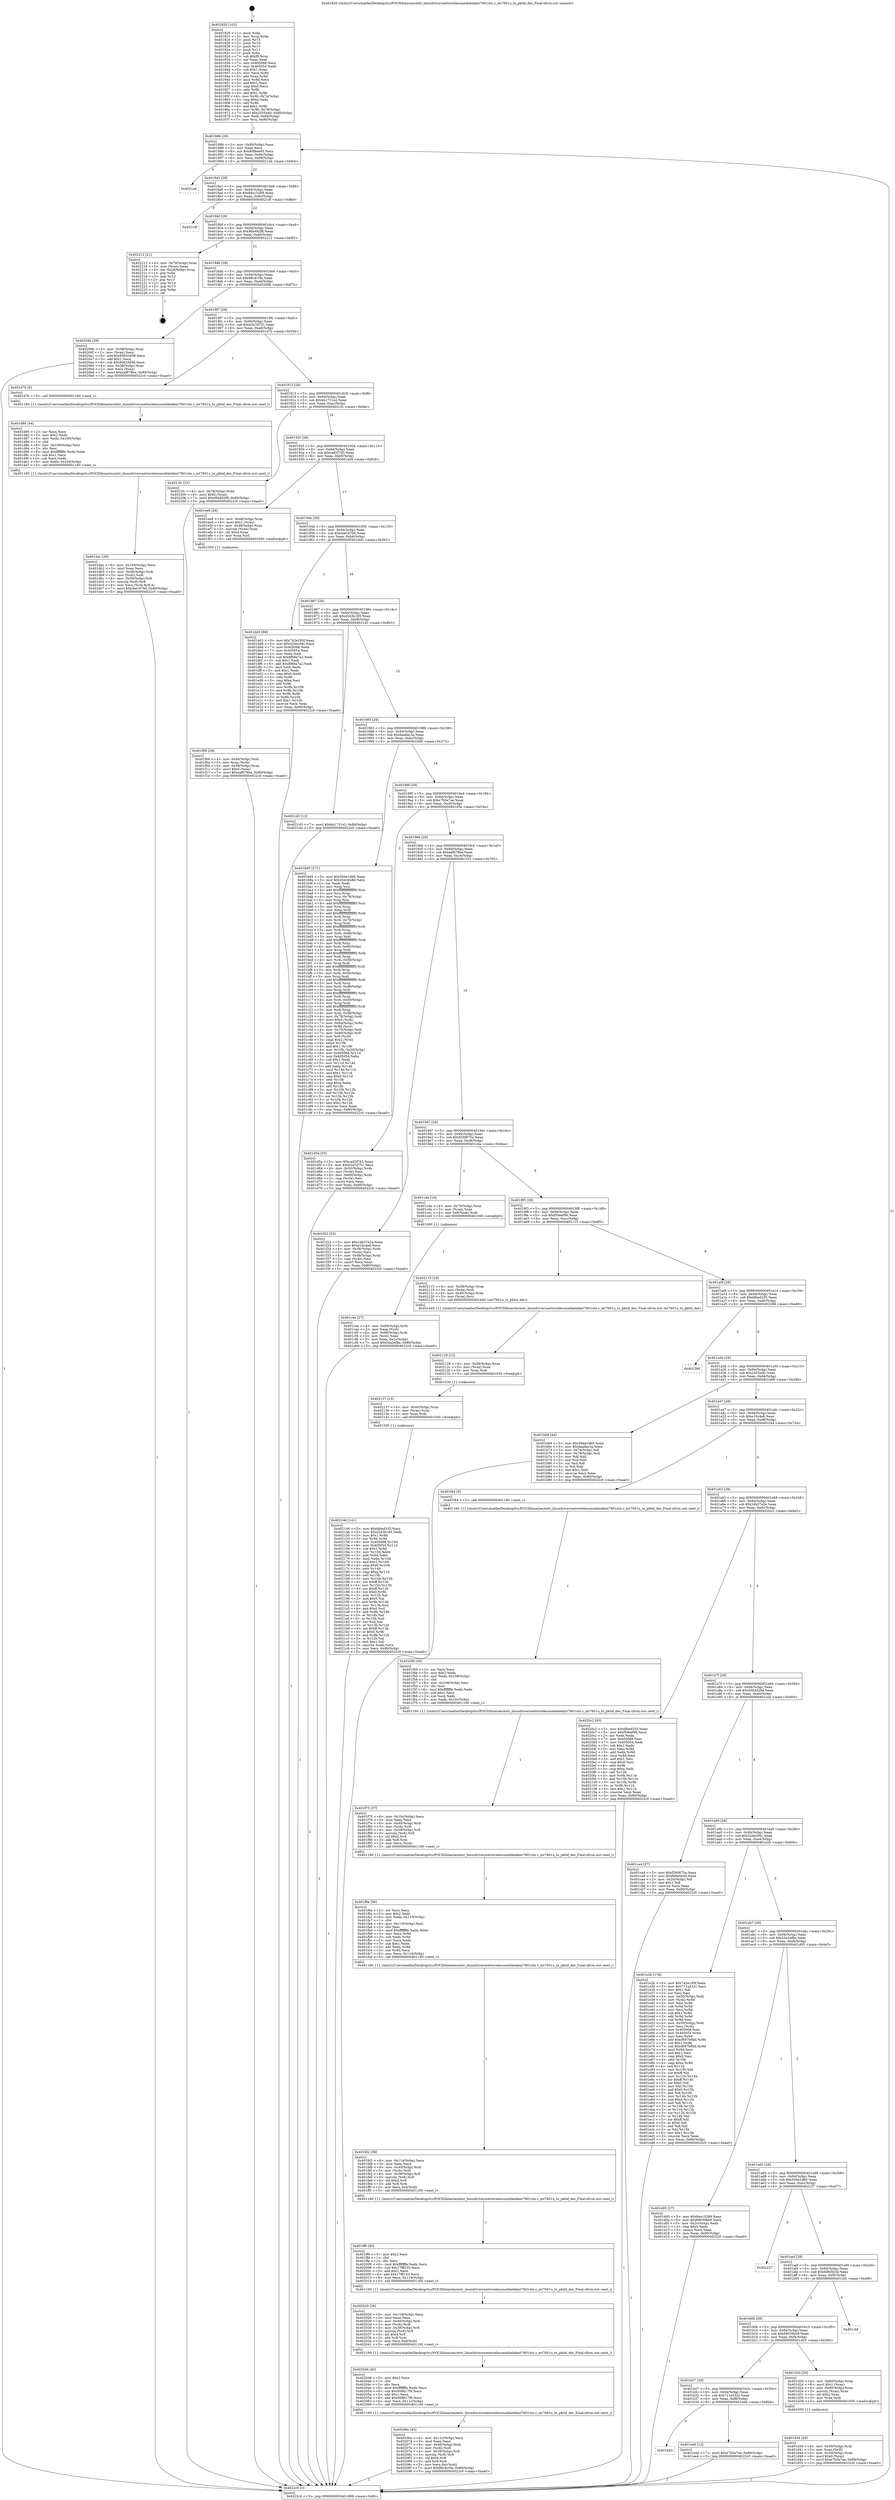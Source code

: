 digraph "0x401820" {
  label = "0x401820 (/mnt/c/Users/mathe/Desktop/tcc/POCII/binaries/extr_linuxdriversnetwirelessmediatekmt7601utx.c_mt7601u_tx_pktid_dec_Final-ollvm.out::main(0))"
  labelloc = "t"
  node[shape=record]

  Entry [label="",width=0.3,height=0.3,shape=circle,fillcolor=black,style=filled]
  "0x401886" [label="{
     0x401886 [29]\l
     | [instrs]\l
     &nbsp;&nbsp;0x401886 \<+3\>: mov -0x80(%rbp),%eax\l
     &nbsp;&nbsp;0x401889 \<+2\>: mov %eax,%ecx\l
     &nbsp;&nbsp;0x40188b \<+6\>: sub $0x80f8ee95,%ecx\l
     &nbsp;&nbsp;0x401891 \<+6\>: mov %eax,-0x94(%rbp)\l
     &nbsp;&nbsp;0x401897 \<+6\>: mov %ecx,-0x98(%rbp)\l
     &nbsp;&nbsp;0x40189d \<+6\>: je 00000000004021eb \<main+0x9cb\>\l
  }"]
  "0x4021eb" [label="{
     0x4021eb\l
  }", style=dashed]
  "0x4018a3" [label="{
     0x4018a3 [28]\l
     | [instrs]\l
     &nbsp;&nbsp;0x4018a3 \<+5\>: jmp 00000000004018a8 \<main+0x88\>\l
     &nbsp;&nbsp;0x4018a8 \<+6\>: mov -0x94(%rbp),%eax\l
     &nbsp;&nbsp;0x4018ae \<+5\>: sub $0x84e15289,%eax\l
     &nbsp;&nbsp;0x4018b3 \<+6\>: mov %eax,-0x9c(%rbp)\l
     &nbsp;&nbsp;0x4018b9 \<+6\>: je 00000000004021df \<main+0x9bf\>\l
  }"]
  Exit [label="",width=0.3,height=0.3,shape=circle,fillcolor=black,style=filled,peripheries=2]
  "0x4021df" [label="{
     0x4021df\l
  }", style=dashed]
  "0x4018bf" [label="{
     0x4018bf [28]\l
     | [instrs]\l
     &nbsp;&nbsp;0x4018bf \<+5\>: jmp 00000000004018c4 \<main+0xa4\>\l
     &nbsp;&nbsp;0x4018c4 \<+6\>: mov -0x94(%rbp),%eax\l
     &nbsp;&nbsp;0x4018ca \<+5\>: sub $0x96e482f8,%eax\l
     &nbsp;&nbsp;0x4018cf \<+6\>: mov %eax,-0xa0(%rbp)\l
     &nbsp;&nbsp;0x4018d5 \<+6\>: je 0000000000402212 \<main+0x9f2\>\l
  }"]
  "0x402146" [label="{
     0x402146 [141]\l
     | [instrs]\l
     &nbsp;&nbsp;0x402146 \<+5\>: mov $0xfdbed335,%ecx\l
     &nbsp;&nbsp;0x40214b \<+5\>: mov $0xd243b185,%edx\l
     &nbsp;&nbsp;0x402150 \<+3\>: mov $0x1,%r8b\l
     &nbsp;&nbsp;0x402153 \<+3\>: xor %r9d,%r9d\l
     &nbsp;&nbsp;0x402156 \<+8\>: mov 0x405068,%r10d\l
     &nbsp;&nbsp;0x40215e \<+8\>: mov 0x405054,%r11d\l
     &nbsp;&nbsp;0x402166 \<+4\>: sub $0x1,%r9d\l
     &nbsp;&nbsp;0x40216a \<+3\>: mov %r10d,%ebx\l
     &nbsp;&nbsp;0x40216d \<+3\>: add %r9d,%ebx\l
     &nbsp;&nbsp;0x402170 \<+4\>: imul %ebx,%r10d\l
     &nbsp;&nbsp;0x402174 \<+4\>: and $0x1,%r10d\l
     &nbsp;&nbsp;0x402178 \<+4\>: cmp $0x0,%r10d\l
     &nbsp;&nbsp;0x40217c \<+4\>: sete %r14b\l
     &nbsp;&nbsp;0x402180 \<+4\>: cmp $0xa,%r11d\l
     &nbsp;&nbsp;0x402184 \<+4\>: setl %r15b\l
     &nbsp;&nbsp;0x402188 \<+3\>: mov %r14b,%r12b\l
     &nbsp;&nbsp;0x40218b \<+4\>: xor $0xff,%r12b\l
     &nbsp;&nbsp;0x40218f \<+3\>: mov %r15b,%r13b\l
     &nbsp;&nbsp;0x402192 \<+4\>: xor $0xff,%r13b\l
     &nbsp;&nbsp;0x402196 \<+4\>: xor $0x0,%r8b\l
     &nbsp;&nbsp;0x40219a \<+3\>: mov %r12b,%al\l
     &nbsp;&nbsp;0x40219d \<+2\>: and $0x0,%al\l
     &nbsp;&nbsp;0x40219f \<+3\>: and %r8b,%r14b\l
     &nbsp;&nbsp;0x4021a2 \<+3\>: mov %r13b,%sil\l
     &nbsp;&nbsp;0x4021a5 \<+4\>: and $0x0,%sil\l
     &nbsp;&nbsp;0x4021a9 \<+3\>: and %r8b,%r15b\l
     &nbsp;&nbsp;0x4021ac \<+3\>: or %r14b,%al\l
     &nbsp;&nbsp;0x4021af \<+3\>: or %r15b,%sil\l
     &nbsp;&nbsp;0x4021b2 \<+3\>: xor %sil,%al\l
     &nbsp;&nbsp;0x4021b5 \<+3\>: or %r13b,%r12b\l
     &nbsp;&nbsp;0x4021b8 \<+4\>: xor $0xff,%r12b\l
     &nbsp;&nbsp;0x4021bc \<+4\>: or $0x0,%r8b\l
     &nbsp;&nbsp;0x4021c0 \<+3\>: and %r8b,%r12b\l
     &nbsp;&nbsp;0x4021c3 \<+3\>: or %r12b,%al\l
     &nbsp;&nbsp;0x4021c6 \<+2\>: test $0x1,%al\l
     &nbsp;&nbsp;0x4021c8 \<+3\>: cmovne %edx,%ecx\l
     &nbsp;&nbsp;0x4021cb \<+3\>: mov %ecx,-0x80(%rbp)\l
     &nbsp;&nbsp;0x4021ce \<+5\>: jmp 00000000004022c0 \<main+0xaa0\>\l
  }"]
  "0x402212" [label="{
     0x402212 [21]\l
     | [instrs]\l
     &nbsp;&nbsp;0x402212 \<+4\>: mov -0x78(%rbp),%rax\l
     &nbsp;&nbsp;0x402216 \<+2\>: mov (%rax),%eax\l
     &nbsp;&nbsp;0x402218 \<+4\>: lea -0x28(%rbp),%rsp\l
     &nbsp;&nbsp;0x40221c \<+1\>: pop %rbx\l
     &nbsp;&nbsp;0x40221d \<+2\>: pop %r12\l
     &nbsp;&nbsp;0x40221f \<+2\>: pop %r13\l
     &nbsp;&nbsp;0x402221 \<+2\>: pop %r14\l
     &nbsp;&nbsp;0x402223 \<+2\>: pop %r15\l
     &nbsp;&nbsp;0x402225 \<+1\>: pop %rbp\l
     &nbsp;&nbsp;0x402226 \<+1\>: ret\l
  }"]
  "0x4018db" [label="{
     0x4018db [28]\l
     | [instrs]\l
     &nbsp;&nbsp;0x4018db \<+5\>: jmp 00000000004018e0 \<main+0xc0\>\l
     &nbsp;&nbsp;0x4018e0 \<+6\>: mov -0x94(%rbp),%eax\l
     &nbsp;&nbsp;0x4018e6 \<+5\>: sub $0x98c4c3fa,%eax\l
     &nbsp;&nbsp;0x4018eb \<+6\>: mov %eax,-0xa4(%rbp)\l
     &nbsp;&nbsp;0x4018f1 \<+6\>: je 000000000040209b \<main+0x87b\>\l
  }"]
  "0x402137" [label="{
     0x402137 [15]\l
     | [instrs]\l
     &nbsp;&nbsp;0x402137 \<+4\>: mov -0x40(%rbp),%rax\l
     &nbsp;&nbsp;0x40213b \<+3\>: mov (%rax),%rax\l
     &nbsp;&nbsp;0x40213e \<+3\>: mov %rax,%rdi\l
     &nbsp;&nbsp;0x402141 \<+5\>: call 0000000000401030 \<free@plt\>\l
     | [calls]\l
     &nbsp;&nbsp;0x401030 \{1\} (unknown)\l
  }"]
  "0x40209b" [label="{
     0x40209b [39]\l
     | [instrs]\l
     &nbsp;&nbsp;0x40209b \<+4\>: mov -0x38(%rbp),%rax\l
     &nbsp;&nbsp;0x40209f \<+2\>: mov (%rax),%ecx\l
     &nbsp;&nbsp;0x4020a1 \<+6\>: add $0x90633d58,%ecx\l
     &nbsp;&nbsp;0x4020a7 \<+3\>: add $0x1,%ecx\l
     &nbsp;&nbsp;0x4020aa \<+6\>: sub $0x90633d58,%ecx\l
     &nbsp;&nbsp;0x4020b0 \<+4\>: mov -0x38(%rbp),%rax\l
     &nbsp;&nbsp;0x4020b4 \<+2\>: mov %ecx,(%rax)\l
     &nbsp;&nbsp;0x4020b6 \<+7\>: movl $0xeaf678ba,-0x80(%rbp)\l
     &nbsp;&nbsp;0x4020bd \<+5\>: jmp 00000000004022c0 \<main+0xaa0\>\l
  }"]
  "0x4018f7" [label="{
     0x4018f7 [28]\l
     | [instrs]\l
     &nbsp;&nbsp;0x4018f7 \<+5\>: jmp 00000000004018fc \<main+0xdc\>\l
     &nbsp;&nbsp;0x4018fc \<+6\>: mov -0x94(%rbp),%eax\l
     &nbsp;&nbsp;0x401902 \<+5\>: sub $0xb3a7d751,%eax\l
     &nbsp;&nbsp;0x401907 \<+6\>: mov %eax,-0xa8(%rbp)\l
     &nbsp;&nbsp;0x40190d \<+6\>: je 0000000000401d7b \<main+0x55b\>\l
  }"]
  "0x402128" [label="{
     0x402128 [15]\l
     | [instrs]\l
     &nbsp;&nbsp;0x402128 \<+4\>: mov -0x58(%rbp),%rax\l
     &nbsp;&nbsp;0x40212c \<+3\>: mov (%rax),%rax\l
     &nbsp;&nbsp;0x40212f \<+3\>: mov %rax,%rdi\l
     &nbsp;&nbsp;0x402132 \<+5\>: call 0000000000401030 \<free@plt\>\l
     | [calls]\l
     &nbsp;&nbsp;0x401030 \{1\} (unknown)\l
  }"]
  "0x401d7b" [label="{
     0x401d7b [5]\l
     | [instrs]\l
     &nbsp;&nbsp;0x401d7b \<+5\>: call 0000000000401160 \<next_i\>\l
     | [calls]\l
     &nbsp;&nbsp;0x401160 \{1\} (/mnt/c/Users/mathe/Desktop/tcc/POCII/binaries/extr_linuxdriversnetwirelessmediatekmt7601utx.c_mt7601u_tx_pktid_dec_Final-ollvm.out::next_i)\l
  }"]
  "0x401913" [label="{
     0x401913 [28]\l
     | [instrs]\l
     &nbsp;&nbsp;0x401913 \<+5\>: jmp 0000000000401918 \<main+0xf8\>\l
     &nbsp;&nbsp;0x401918 \<+6\>: mov -0x94(%rbp),%eax\l
     &nbsp;&nbsp;0x40191e \<+5\>: sub $0xbb1731e2,%eax\l
     &nbsp;&nbsp;0x401923 \<+6\>: mov %eax,-0xac(%rbp)\l
     &nbsp;&nbsp;0x401929 \<+6\>: je 00000000004021fc \<main+0x9dc\>\l
  }"]
  "0x40206e" [label="{
     0x40206e [45]\l
     | [instrs]\l
     &nbsp;&nbsp;0x40206e \<+6\>: mov -0x11c(%rbp),%ecx\l
     &nbsp;&nbsp;0x402074 \<+3\>: imul %eax,%ecx\l
     &nbsp;&nbsp;0x402077 \<+4\>: mov -0x40(%rbp),%rdi\l
     &nbsp;&nbsp;0x40207b \<+3\>: mov (%rdi),%rdi\l
     &nbsp;&nbsp;0x40207e \<+4\>: mov -0x38(%rbp),%r8\l
     &nbsp;&nbsp;0x402082 \<+3\>: movslq (%r8),%r8\l
     &nbsp;&nbsp;0x402085 \<+4\>: shl $0x4,%r8\l
     &nbsp;&nbsp;0x402089 \<+3\>: add %r8,%rdi\l
     &nbsp;&nbsp;0x40208c \<+3\>: mov %ecx,0xc(%rdi)\l
     &nbsp;&nbsp;0x40208f \<+7\>: movl $0x98c4c3fa,-0x80(%rbp)\l
     &nbsp;&nbsp;0x402096 \<+5\>: jmp 00000000004022c0 \<main+0xaa0\>\l
  }"]
  "0x4021fc" [label="{
     0x4021fc [22]\l
     | [instrs]\l
     &nbsp;&nbsp;0x4021fc \<+4\>: mov -0x78(%rbp),%rax\l
     &nbsp;&nbsp;0x402200 \<+6\>: movl $0x0,(%rax)\l
     &nbsp;&nbsp;0x402206 \<+7\>: movl $0x96e482f8,-0x80(%rbp)\l
     &nbsp;&nbsp;0x40220d \<+5\>: jmp 00000000004022c0 \<main+0xaa0\>\l
  }"]
  "0x40192f" [label="{
     0x40192f [28]\l
     | [instrs]\l
     &nbsp;&nbsp;0x40192f \<+5\>: jmp 0000000000401934 \<main+0x114\>\l
     &nbsp;&nbsp;0x401934 \<+6\>: mov -0x94(%rbp),%eax\l
     &nbsp;&nbsp;0x40193a \<+5\>: sub $0xcad2f7d3,%eax\l
     &nbsp;&nbsp;0x40193f \<+6\>: mov %eax,-0xb0(%rbp)\l
     &nbsp;&nbsp;0x401945 \<+6\>: je 0000000000401ee9 \<main+0x6c9\>\l
  }"]
  "0x402046" [label="{
     0x402046 [40]\l
     | [instrs]\l
     &nbsp;&nbsp;0x402046 \<+5\>: mov $0x2,%ecx\l
     &nbsp;&nbsp;0x40204b \<+1\>: cltd\l
     &nbsp;&nbsp;0x40204c \<+2\>: idiv %ecx\l
     &nbsp;&nbsp;0x40204e \<+6\>: imul $0xfffffffe,%edx,%ecx\l
     &nbsp;&nbsp;0x402054 \<+6\>: sub $0x958617f9,%ecx\l
     &nbsp;&nbsp;0x40205a \<+3\>: add $0x1,%ecx\l
     &nbsp;&nbsp;0x40205d \<+6\>: add $0x958617f9,%ecx\l
     &nbsp;&nbsp;0x402063 \<+6\>: mov %ecx,-0x11c(%rbp)\l
     &nbsp;&nbsp;0x402069 \<+5\>: call 0000000000401160 \<next_i\>\l
     | [calls]\l
     &nbsp;&nbsp;0x401160 \{1\} (/mnt/c/Users/mathe/Desktop/tcc/POCII/binaries/extr_linuxdriversnetwirelessmediatekmt7601utx.c_mt7601u_tx_pktid_dec_Final-ollvm.out::next_i)\l
  }"]
  "0x401ee9" [label="{
     0x401ee9 [29]\l
     | [instrs]\l
     &nbsp;&nbsp;0x401ee9 \<+4\>: mov -0x48(%rbp),%rax\l
     &nbsp;&nbsp;0x401eed \<+6\>: movl $0x1,(%rax)\l
     &nbsp;&nbsp;0x401ef3 \<+4\>: mov -0x48(%rbp),%rax\l
     &nbsp;&nbsp;0x401ef7 \<+3\>: movslq (%rax),%rax\l
     &nbsp;&nbsp;0x401efa \<+4\>: shl $0x4,%rax\l
     &nbsp;&nbsp;0x401efe \<+3\>: mov %rax,%rdi\l
     &nbsp;&nbsp;0x401f01 \<+5\>: call 0000000000401050 \<malloc@plt\>\l
     | [calls]\l
     &nbsp;&nbsp;0x401050 \{1\} (unknown)\l
  }"]
  "0x40194b" [label="{
     0x40194b [28]\l
     | [instrs]\l
     &nbsp;&nbsp;0x40194b \<+5\>: jmp 0000000000401950 \<main+0x130\>\l
     &nbsp;&nbsp;0x401950 \<+6\>: mov -0x94(%rbp),%eax\l
     &nbsp;&nbsp;0x401956 \<+5\>: sub $0xcbe167b0,%eax\l
     &nbsp;&nbsp;0x40195b \<+6\>: mov %eax,-0xb4(%rbp)\l
     &nbsp;&nbsp;0x401961 \<+6\>: je 0000000000401dd3 \<main+0x5b3\>\l
  }"]
  "0x402020" [label="{
     0x402020 [38]\l
     | [instrs]\l
     &nbsp;&nbsp;0x402020 \<+6\>: mov -0x118(%rbp),%ecx\l
     &nbsp;&nbsp;0x402026 \<+3\>: imul %eax,%ecx\l
     &nbsp;&nbsp;0x402029 \<+4\>: mov -0x40(%rbp),%rdi\l
     &nbsp;&nbsp;0x40202d \<+3\>: mov (%rdi),%rdi\l
     &nbsp;&nbsp;0x402030 \<+4\>: mov -0x38(%rbp),%r8\l
     &nbsp;&nbsp;0x402034 \<+3\>: movslq (%r8),%r8\l
     &nbsp;&nbsp;0x402037 \<+4\>: shl $0x4,%r8\l
     &nbsp;&nbsp;0x40203b \<+3\>: add %r8,%rdi\l
     &nbsp;&nbsp;0x40203e \<+3\>: mov %ecx,0x8(%rdi)\l
     &nbsp;&nbsp;0x402041 \<+5\>: call 0000000000401160 \<next_i\>\l
     | [calls]\l
     &nbsp;&nbsp;0x401160 \{1\} (/mnt/c/Users/mathe/Desktop/tcc/POCII/binaries/extr_linuxdriversnetwirelessmediatekmt7601utx.c_mt7601u_tx_pktid_dec_Final-ollvm.out::next_i)\l
  }"]
  "0x401dd3" [label="{
     0x401dd3 [88]\l
     | [instrs]\l
     &nbsp;&nbsp;0x401dd3 \<+5\>: mov $0x742e195f,%eax\l
     &nbsp;&nbsp;0x401dd8 \<+5\>: mov $0x52dec56c,%ecx\l
     &nbsp;&nbsp;0x401ddd \<+7\>: mov 0x405068,%edx\l
     &nbsp;&nbsp;0x401de4 \<+7\>: mov 0x405054,%esi\l
     &nbsp;&nbsp;0x401deb \<+2\>: mov %edx,%edi\l
     &nbsp;&nbsp;0x401ded \<+6\>: sub $0x8f68a7a2,%edi\l
     &nbsp;&nbsp;0x401df3 \<+3\>: sub $0x1,%edi\l
     &nbsp;&nbsp;0x401df6 \<+6\>: add $0x8f68a7a2,%edi\l
     &nbsp;&nbsp;0x401dfc \<+3\>: imul %edi,%edx\l
     &nbsp;&nbsp;0x401dff \<+3\>: and $0x1,%edx\l
     &nbsp;&nbsp;0x401e02 \<+3\>: cmp $0x0,%edx\l
     &nbsp;&nbsp;0x401e05 \<+4\>: sete %r8b\l
     &nbsp;&nbsp;0x401e09 \<+3\>: cmp $0xa,%esi\l
     &nbsp;&nbsp;0x401e0c \<+4\>: setl %r9b\l
     &nbsp;&nbsp;0x401e10 \<+3\>: mov %r8b,%r10b\l
     &nbsp;&nbsp;0x401e13 \<+3\>: and %r9b,%r10b\l
     &nbsp;&nbsp;0x401e16 \<+3\>: xor %r9b,%r8b\l
     &nbsp;&nbsp;0x401e19 \<+3\>: or %r8b,%r10b\l
     &nbsp;&nbsp;0x401e1c \<+4\>: test $0x1,%r10b\l
     &nbsp;&nbsp;0x401e20 \<+3\>: cmovne %ecx,%eax\l
     &nbsp;&nbsp;0x401e23 \<+3\>: mov %eax,-0x80(%rbp)\l
     &nbsp;&nbsp;0x401e26 \<+5\>: jmp 00000000004022c0 \<main+0xaa0\>\l
  }"]
  "0x401967" [label="{
     0x401967 [28]\l
     | [instrs]\l
     &nbsp;&nbsp;0x401967 \<+5\>: jmp 000000000040196c \<main+0x14c\>\l
     &nbsp;&nbsp;0x40196c \<+6\>: mov -0x94(%rbp),%eax\l
     &nbsp;&nbsp;0x401972 \<+5\>: sub $0xd243b185,%eax\l
     &nbsp;&nbsp;0x401977 \<+6\>: mov %eax,-0xb8(%rbp)\l
     &nbsp;&nbsp;0x40197d \<+6\>: je 00000000004021d3 \<main+0x9b3\>\l
  }"]
  "0x401ff8" [label="{
     0x401ff8 [40]\l
     | [instrs]\l
     &nbsp;&nbsp;0x401ff8 \<+5\>: mov $0x2,%ecx\l
     &nbsp;&nbsp;0x401ffd \<+1\>: cltd\l
     &nbsp;&nbsp;0x401ffe \<+2\>: idiv %ecx\l
     &nbsp;&nbsp;0x402000 \<+6\>: imul $0xfffffffe,%edx,%ecx\l
     &nbsp;&nbsp;0x402006 \<+6\>: sub $0x17fff103,%ecx\l
     &nbsp;&nbsp;0x40200c \<+3\>: add $0x1,%ecx\l
     &nbsp;&nbsp;0x40200f \<+6\>: add $0x17fff103,%ecx\l
     &nbsp;&nbsp;0x402015 \<+6\>: mov %ecx,-0x118(%rbp)\l
     &nbsp;&nbsp;0x40201b \<+5\>: call 0000000000401160 \<next_i\>\l
     | [calls]\l
     &nbsp;&nbsp;0x401160 \{1\} (/mnt/c/Users/mathe/Desktop/tcc/POCII/binaries/extr_linuxdriversnetwirelessmediatekmt7601utx.c_mt7601u_tx_pktid_dec_Final-ollvm.out::next_i)\l
  }"]
  "0x4021d3" [label="{
     0x4021d3 [12]\l
     | [instrs]\l
     &nbsp;&nbsp;0x4021d3 \<+7\>: movl $0xbb1731e2,-0x80(%rbp)\l
     &nbsp;&nbsp;0x4021da \<+5\>: jmp 00000000004022c0 \<main+0xaa0\>\l
  }"]
  "0x401983" [label="{
     0x401983 [28]\l
     | [instrs]\l
     &nbsp;&nbsp;0x401983 \<+5\>: jmp 0000000000401988 \<main+0x168\>\l
     &nbsp;&nbsp;0x401988 \<+6\>: mov -0x94(%rbp),%eax\l
     &nbsp;&nbsp;0x40198e \<+5\>: sub $0xdaa8ac3a,%eax\l
     &nbsp;&nbsp;0x401993 \<+6\>: mov %eax,-0xbc(%rbp)\l
     &nbsp;&nbsp;0x401999 \<+6\>: je 0000000000401b95 \<main+0x375\>\l
  }"]
  "0x401fd2" [label="{
     0x401fd2 [38]\l
     | [instrs]\l
     &nbsp;&nbsp;0x401fd2 \<+6\>: mov -0x114(%rbp),%ecx\l
     &nbsp;&nbsp;0x401fd8 \<+3\>: imul %eax,%ecx\l
     &nbsp;&nbsp;0x401fdb \<+4\>: mov -0x40(%rbp),%rdi\l
     &nbsp;&nbsp;0x401fdf \<+3\>: mov (%rdi),%rdi\l
     &nbsp;&nbsp;0x401fe2 \<+4\>: mov -0x38(%rbp),%r8\l
     &nbsp;&nbsp;0x401fe6 \<+3\>: movslq (%r8),%r8\l
     &nbsp;&nbsp;0x401fe9 \<+4\>: shl $0x4,%r8\l
     &nbsp;&nbsp;0x401fed \<+3\>: add %r8,%rdi\l
     &nbsp;&nbsp;0x401ff0 \<+3\>: mov %ecx,0x4(%rdi)\l
     &nbsp;&nbsp;0x401ff3 \<+5\>: call 0000000000401160 \<next_i\>\l
     | [calls]\l
     &nbsp;&nbsp;0x401160 \{1\} (/mnt/c/Users/mathe/Desktop/tcc/POCII/binaries/extr_linuxdriversnetwirelessmediatekmt7601utx.c_mt7601u_tx_pktid_dec_Final-ollvm.out::next_i)\l
  }"]
  "0x401b95" [label="{
     0x401b95 [271]\l
     | [instrs]\l
     &nbsp;&nbsp;0x401b95 \<+5\>: mov $0x594e1d60,%eax\l
     &nbsp;&nbsp;0x401b9a \<+5\>: mov $0x4043d28d,%ecx\l
     &nbsp;&nbsp;0x401b9f \<+2\>: xor %edx,%edx\l
     &nbsp;&nbsp;0x401ba1 \<+3\>: mov %rsp,%rsi\l
     &nbsp;&nbsp;0x401ba4 \<+4\>: add $0xfffffffffffffff0,%rsi\l
     &nbsp;&nbsp;0x401ba8 \<+3\>: mov %rsi,%rsp\l
     &nbsp;&nbsp;0x401bab \<+4\>: mov %rsi,-0x78(%rbp)\l
     &nbsp;&nbsp;0x401baf \<+3\>: mov %rsp,%rsi\l
     &nbsp;&nbsp;0x401bb2 \<+4\>: add $0xfffffffffffffff0,%rsi\l
     &nbsp;&nbsp;0x401bb6 \<+3\>: mov %rsi,%rsp\l
     &nbsp;&nbsp;0x401bb9 \<+3\>: mov %rsp,%rdi\l
     &nbsp;&nbsp;0x401bbc \<+4\>: add $0xfffffffffffffff0,%rdi\l
     &nbsp;&nbsp;0x401bc0 \<+3\>: mov %rdi,%rsp\l
     &nbsp;&nbsp;0x401bc3 \<+4\>: mov %rdi,-0x70(%rbp)\l
     &nbsp;&nbsp;0x401bc7 \<+3\>: mov %rsp,%rdi\l
     &nbsp;&nbsp;0x401bca \<+4\>: add $0xfffffffffffffff0,%rdi\l
     &nbsp;&nbsp;0x401bce \<+3\>: mov %rdi,%rsp\l
     &nbsp;&nbsp;0x401bd1 \<+4\>: mov %rdi,-0x68(%rbp)\l
     &nbsp;&nbsp;0x401bd5 \<+3\>: mov %rsp,%rdi\l
     &nbsp;&nbsp;0x401bd8 \<+4\>: add $0xfffffffffffffff0,%rdi\l
     &nbsp;&nbsp;0x401bdc \<+3\>: mov %rdi,%rsp\l
     &nbsp;&nbsp;0x401bdf \<+4\>: mov %rdi,-0x60(%rbp)\l
     &nbsp;&nbsp;0x401be3 \<+3\>: mov %rsp,%rdi\l
     &nbsp;&nbsp;0x401be6 \<+4\>: add $0xfffffffffffffff0,%rdi\l
     &nbsp;&nbsp;0x401bea \<+3\>: mov %rdi,%rsp\l
     &nbsp;&nbsp;0x401bed \<+4\>: mov %rdi,-0x58(%rbp)\l
     &nbsp;&nbsp;0x401bf1 \<+3\>: mov %rsp,%rdi\l
     &nbsp;&nbsp;0x401bf4 \<+4\>: add $0xfffffffffffffff0,%rdi\l
     &nbsp;&nbsp;0x401bf8 \<+3\>: mov %rdi,%rsp\l
     &nbsp;&nbsp;0x401bfb \<+4\>: mov %rdi,-0x50(%rbp)\l
     &nbsp;&nbsp;0x401bff \<+3\>: mov %rsp,%rdi\l
     &nbsp;&nbsp;0x401c02 \<+4\>: add $0xfffffffffffffff0,%rdi\l
     &nbsp;&nbsp;0x401c06 \<+3\>: mov %rdi,%rsp\l
     &nbsp;&nbsp;0x401c09 \<+4\>: mov %rdi,-0x48(%rbp)\l
     &nbsp;&nbsp;0x401c0d \<+3\>: mov %rsp,%rdi\l
     &nbsp;&nbsp;0x401c10 \<+4\>: add $0xfffffffffffffff0,%rdi\l
     &nbsp;&nbsp;0x401c14 \<+3\>: mov %rdi,%rsp\l
     &nbsp;&nbsp;0x401c17 \<+4\>: mov %rdi,-0x40(%rbp)\l
     &nbsp;&nbsp;0x401c1b \<+3\>: mov %rsp,%rdi\l
     &nbsp;&nbsp;0x401c1e \<+4\>: add $0xfffffffffffffff0,%rdi\l
     &nbsp;&nbsp;0x401c22 \<+3\>: mov %rdi,%rsp\l
     &nbsp;&nbsp;0x401c25 \<+4\>: mov %rdi,-0x38(%rbp)\l
     &nbsp;&nbsp;0x401c29 \<+4\>: mov -0x78(%rbp),%rdi\l
     &nbsp;&nbsp;0x401c2d \<+6\>: movl $0x0,(%rdi)\l
     &nbsp;&nbsp;0x401c33 \<+7\>: mov -0x84(%rbp),%r8d\l
     &nbsp;&nbsp;0x401c3a \<+3\>: mov %r8d,(%rsi)\l
     &nbsp;&nbsp;0x401c3d \<+4\>: mov -0x70(%rbp),%rdi\l
     &nbsp;&nbsp;0x401c41 \<+7\>: mov -0x90(%rbp),%r9\l
     &nbsp;&nbsp;0x401c48 \<+3\>: mov %r9,(%rdi)\l
     &nbsp;&nbsp;0x401c4b \<+3\>: cmpl $0x2,(%rsi)\l
     &nbsp;&nbsp;0x401c4e \<+4\>: setne %r10b\l
     &nbsp;&nbsp;0x401c52 \<+4\>: and $0x1,%r10b\l
     &nbsp;&nbsp;0x401c56 \<+4\>: mov %r10b,-0x2d(%rbp)\l
     &nbsp;&nbsp;0x401c5a \<+8\>: mov 0x405068,%r11d\l
     &nbsp;&nbsp;0x401c62 \<+7\>: mov 0x405054,%ebx\l
     &nbsp;&nbsp;0x401c69 \<+3\>: sub $0x1,%edx\l
     &nbsp;&nbsp;0x401c6c \<+3\>: mov %r11d,%r14d\l
     &nbsp;&nbsp;0x401c6f \<+3\>: add %edx,%r14d\l
     &nbsp;&nbsp;0x401c72 \<+4\>: imul %r14d,%r11d\l
     &nbsp;&nbsp;0x401c76 \<+4\>: and $0x1,%r11d\l
     &nbsp;&nbsp;0x401c7a \<+4\>: cmp $0x0,%r11d\l
     &nbsp;&nbsp;0x401c7e \<+4\>: sete %r10b\l
     &nbsp;&nbsp;0x401c82 \<+3\>: cmp $0xa,%ebx\l
     &nbsp;&nbsp;0x401c85 \<+4\>: setl %r15b\l
     &nbsp;&nbsp;0x401c89 \<+3\>: mov %r10b,%r12b\l
     &nbsp;&nbsp;0x401c8c \<+3\>: and %r15b,%r12b\l
     &nbsp;&nbsp;0x401c8f \<+3\>: xor %r15b,%r10b\l
     &nbsp;&nbsp;0x401c92 \<+3\>: or %r10b,%r12b\l
     &nbsp;&nbsp;0x401c95 \<+4\>: test $0x1,%r12b\l
     &nbsp;&nbsp;0x401c99 \<+3\>: cmovne %ecx,%eax\l
     &nbsp;&nbsp;0x401c9c \<+3\>: mov %eax,-0x80(%rbp)\l
     &nbsp;&nbsp;0x401c9f \<+5\>: jmp 00000000004022c0 \<main+0xaa0\>\l
  }"]
  "0x40199f" [label="{
     0x40199f [28]\l
     | [instrs]\l
     &nbsp;&nbsp;0x40199f \<+5\>: jmp 00000000004019a4 \<main+0x184\>\l
     &nbsp;&nbsp;0x4019a4 \<+6\>: mov -0x94(%rbp),%eax\l
     &nbsp;&nbsp;0x4019aa \<+5\>: sub $0xe7b5a7ae,%eax\l
     &nbsp;&nbsp;0x4019af \<+6\>: mov %eax,-0xc0(%rbp)\l
     &nbsp;&nbsp;0x4019b5 \<+6\>: je 0000000000401d5a \<main+0x53a\>\l
  }"]
  "0x401f9a" [label="{
     0x401f9a [56]\l
     | [instrs]\l
     &nbsp;&nbsp;0x401f9a \<+2\>: xor %ecx,%ecx\l
     &nbsp;&nbsp;0x401f9c \<+5\>: mov $0x2,%edx\l
     &nbsp;&nbsp;0x401fa1 \<+6\>: mov %edx,-0x110(%rbp)\l
     &nbsp;&nbsp;0x401fa7 \<+1\>: cltd\l
     &nbsp;&nbsp;0x401fa8 \<+6\>: mov -0x110(%rbp),%esi\l
     &nbsp;&nbsp;0x401fae \<+2\>: idiv %esi\l
     &nbsp;&nbsp;0x401fb0 \<+6\>: imul $0xfffffffe,%edx,%edx\l
     &nbsp;&nbsp;0x401fb6 \<+3\>: mov %ecx,%r9d\l
     &nbsp;&nbsp;0x401fb9 \<+3\>: sub %edx,%r9d\l
     &nbsp;&nbsp;0x401fbc \<+2\>: mov %ecx,%edx\l
     &nbsp;&nbsp;0x401fbe \<+3\>: sub $0x1,%edx\l
     &nbsp;&nbsp;0x401fc1 \<+3\>: add %edx,%r9d\l
     &nbsp;&nbsp;0x401fc4 \<+3\>: sub %r9d,%ecx\l
     &nbsp;&nbsp;0x401fc7 \<+6\>: mov %ecx,-0x114(%rbp)\l
     &nbsp;&nbsp;0x401fcd \<+5\>: call 0000000000401160 \<next_i\>\l
     | [calls]\l
     &nbsp;&nbsp;0x401160 \{1\} (/mnt/c/Users/mathe/Desktop/tcc/POCII/binaries/extr_linuxdriversnetwirelessmediatekmt7601utx.c_mt7601u_tx_pktid_dec_Final-ollvm.out::next_i)\l
  }"]
  "0x401d5a" [label="{
     0x401d5a [33]\l
     | [instrs]\l
     &nbsp;&nbsp;0x401d5a \<+5\>: mov $0xcad2f7d3,%eax\l
     &nbsp;&nbsp;0x401d5f \<+5\>: mov $0xb3a7d751,%ecx\l
     &nbsp;&nbsp;0x401d64 \<+4\>: mov -0x50(%rbp),%rdx\l
     &nbsp;&nbsp;0x401d68 \<+2\>: mov (%rdx),%esi\l
     &nbsp;&nbsp;0x401d6a \<+4\>: mov -0x60(%rbp),%rdx\l
     &nbsp;&nbsp;0x401d6e \<+2\>: cmp (%rdx),%esi\l
     &nbsp;&nbsp;0x401d70 \<+3\>: cmovl %ecx,%eax\l
     &nbsp;&nbsp;0x401d73 \<+3\>: mov %eax,-0x80(%rbp)\l
     &nbsp;&nbsp;0x401d76 \<+5\>: jmp 00000000004022c0 \<main+0xaa0\>\l
  }"]
  "0x4019bb" [label="{
     0x4019bb [28]\l
     | [instrs]\l
     &nbsp;&nbsp;0x4019bb \<+5\>: jmp 00000000004019c0 \<main+0x1a0\>\l
     &nbsp;&nbsp;0x4019c0 \<+6\>: mov -0x94(%rbp),%eax\l
     &nbsp;&nbsp;0x4019c6 \<+5\>: sub $0xeaf678ba,%eax\l
     &nbsp;&nbsp;0x4019cb \<+6\>: mov %eax,-0xc4(%rbp)\l
     &nbsp;&nbsp;0x4019d1 \<+6\>: je 0000000000401f23 \<main+0x703\>\l
  }"]
  "0x401f75" [label="{
     0x401f75 [37]\l
     | [instrs]\l
     &nbsp;&nbsp;0x401f75 \<+6\>: mov -0x10c(%rbp),%ecx\l
     &nbsp;&nbsp;0x401f7b \<+3\>: imul %eax,%ecx\l
     &nbsp;&nbsp;0x401f7e \<+4\>: mov -0x40(%rbp),%rdi\l
     &nbsp;&nbsp;0x401f82 \<+3\>: mov (%rdi),%rdi\l
     &nbsp;&nbsp;0x401f85 \<+4\>: mov -0x38(%rbp),%r8\l
     &nbsp;&nbsp;0x401f89 \<+3\>: movslq (%r8),%r8\l
     &nbsp;&nbsp;0x401f8c \<+4\>: shl $0x4,%r8\l
     &nbsp;&nbsp;0x401f90 \<+3\>: add %r8,%rdi\l
     &nbsp;&nbsp;0x401f93 \<+2\>: mov %ecx,(%rdi)\l
     &nbsp;&nbsp;0x401f95 \<+5\>: call 0000000000401160 \<next_i\>\l
     | [calls]\l
     &nbsp;&nbsp;0x401160 \{1\} (/mnt/c/Users/mathe/Desktop/tcc/POCII/binaries/extr_linuxdriversnetwirelessmediatekmt7601utx.c_mt7601u_tx_pktid_dec_Final-ollvm.out::next_i)\l
  }"]
  "0x401f23" [label="{
     0x401f23 [33]\l
     | [instrs]\l
     &nbsp;&nbsp;0x401f23 \<+5\>: mov $0x24b37e2e,%eax\l
     &nbsp;&nbsp;0x401f28 \<+5\>: mov $0xe16c4e6,%ecx\l
     &nbsp;&nbsp;0x401f2d \<+4\>: mov -0x38(%rbp),%rdx\l
     &nbsp;&nbsp;0x401f31 \<+2\>: mov (%rdx),%esi\l
     &nbsp;&nbsp;0x401f33 \<+4\>: mov -0x48(%rbp),%rdx\l
     &nbsp;&nbsp;0x401f37 \<+2\>: cmp (%rdx),%esi\l
     &nbsp;&nbsp;0x401f39 \<+3\>: cmovl %ecx,%eax\l
     &nbsp;&nbsp;0x401f3c \<+3\>: mov %eax,-0x80(%rbp)\l
     &nbsp;&nbsp;0x401f3f \<+5\>: jmp 00000000004022c0 \<main+0xaa0\>\l
  }"]
  "0x4019d7" [label="{
     0x4019d7 [28]\l
     | [instrs]\l
     &nbsp;&nbsp;0x4019d7 \<+5\>: jmp 00000000004019dc \<main+0x1bc\>\l
     &nbsp;&nbsp;0x4019dc \<+6\>: mov -0x94(%rbp),%eax\l
     &nbsp;&nbsp;0x4019e2 \<+5\>: sub $0xf200875a,%eax\l
     &nbsp;&nbsp;0x4019e7 \<+6\>: mov %eax,-0xc8(%rbp)\l
     &nbsp;&nbsp;0x4019ed \<+6\>: je 0000000000401cda \<main+0x4ba\>\l
  }"]
  "0x401f49" [label="{
     0x401f49 [44]\l
     | [instrs]\l
     &nbsp;&nbsp;0x401f49 \<+2\>: xor %ecx,%ecx\l
     &nbsp;&nbsp;0x401f4b \<+5\>: mov $0x2,%edx\l
     &nbsp;&nbsp;0x401f50 \<+6\>: mov %edx,-0x108(%rbp)\l
     &nbsp;&nbsp;0x401f56 \<+1\>: cltd\l
     &nbsp;&nbsp;0x401f57 \<+6\>: mov -0x108(%rbp),%esi\l
     &nbsp;&nbsp;0x401f5d \<+2\>: idiv %esi\l
     &nbsp;&nbsp;0x401f5f \<+6\>: imul $0xfffffffe,%edx,%edx\l
     &nbsp;&nbsp;0x401f65 \<+3\>: sub $0x1,%ecx\l
     &nbsp;&nbsp;0x401f68 \<+2\>: sub %ecx,%edx\l
     &nbsp;&nbsp;0x401f6a \<+6\>: mov %edx,-0x10c(%rbp)\l
     &nbsp;&nbsp;0x401f70 \<+5\>: call 0000000000401160 \<next_i\>\l
     | [calls]\l
     &nbsp;&nbsp;0x401160 \{1\} (/mnt/c/Users/mathe/Desktop/tcc/POCII/binaries/extr_linuxdriversnetwirelessmediatekmt7601utx.c_mt7601u_tx_pktid_dec_Final-ollvm.out::next_i)\l
  }"]
  "0x401cda" [label="{
     0x401cda [16]\l
     | [instrs]\l
     &nbsp;&nbsp;0x401cda \<+4\>: mov -0x70(%rbp),%rax\l
     &nbsp;&nbsp;0x401cde \<+3\>: mov (%rax),%rax\l
     &nbsp;&nbsp;0x401ce1 \<+4\>: mov 0x8(%rax),%rdi\l
     &nbsp;&nbsp;0x401ce5 \<+5\>: call 0000000000401060 \<atoi@plt\>\l
     | [calls]\l
     &nbsp;&nbsp;0x401060 \{1\} (unknown)\l
  }"]
  "0x4019f3" [label="{
     0x4019f3 [28]\l
     | [instrs]\l
     &nbsp;&nbsp;0x4019f3 \<+5\>: jmp 00000000004019f8 \<main+0x1d8\>\l
     &nbsp;&nbsp;0x4019f8 \<+6\>: mov -0x94(%rbp),%eax\l
     &nbsp;&nbsp;0x4019fe \<+5\>: sub $0xf50eef96,%eax\l
     &nbsp;&nbsp;0x401a03 \<+6\>: mov %eax,-0xcc(%rbp)\l
     &nbsp;&nbsp;0x401a09 \<+6\>: je 0000000000402115 \<main+0x8f5\>\l
  }"]
  "0x401f06" [label="{
     0x401f06 [29]\l
     | [instrs]\l
     &nbsp;&nbsp;0x401f06 \<+4\>: mov -0x40(%rbp),%rdi\l
     &nbsp;&nbsp;0x401f0a \<+3\>: mov %rax,(%rdi)\l
     &nbsp;&nbsp;0x401f0d \<+4\>: mov -0x38(%rbp),%rax\l
     &nbsp;&nbsp;0x401f11 \<+6\>: movl $0x0,(%rax)\l
     &nbsp;&nbsp;0x401f17 \<+7\>: movl $0xeaf678ba,-0x80(%rbp)\l
     &nbsp;&nbsp;0x401f1e \<+5\>: jmp 00000000004022c0 \<main+0xaa0\>\l
  }"]
  "0x402115" [label="{
     0x402115 [19]\l
     | [instrs]\l
     &nbsp;&nbsp;0x402115 \<+4\>: mov -0x58(%rbp),%rax\l
     &nbsp;&nbsp;0x402119 \<+3\>: mov (%rax),%rdi\l
     &nbsp;&nbsp;0x40211c \<+4\>: mov -0x40(%rbp),%rax\l
     &nbsp;&nbsp;0x402120 \<+3\>: mov (%rax),%rsi\l
     &nbsp;&nbsp;0x402123 \<+5\>: call 0000000000401440 \<mt7601u_tx_pktid_dec\>\l
     | [calls]\l
     &nbsp;&nbsp;0x401440 \{1\} (/mnt/c/Users/mathe/Desktop/tcc/POCII/binaries/extr_linuxdriversnetwirelessmediatekmt7601utx.c_mt7601u_tx_pktid_dec_Final-ollvm.out::mt7601u_tx_pktid_dec)\l
  }"]
  "0x401a0f" [label="{
     0x401a0f [28]\l
     | [instrs]\l
     &nbsp;&nbsp;0x401a0f \<+5\>: jmp 0000000000401a14 \<main+0x1f4\>\l
     &nbsp;&nbsp;0x401a14 \<+6\>: mov -0x94(%rbp),%eax\l
     &nbsp;&nbsp;0x401a1a \<+5\>: sub $0xfdbed335,%eax\l
     &nbsp;&nbsp;0x401a1f \<+6\>: mov %eax,-0xd0(%rbp)\l
     &nbsp;&nbsp;0x401a25 \<+6\>: je 0000000000402288 \<main+0xa68\>\l
  }"]
  "0x401b43" [label="{
     0x401b43\l
  }", style=dashed]
  "0x402288" [label="{
     0x402288\l
  }", style=dashed]
  "0x401a2b" [label="{
     0x401a2b [28]\l
     | [instrs]\l
     &nbsp;&nbsp;0x401a2b \<+5\>: jmp 0000000000401a30 \<main+0x210\>\l
     &nbsp;&nbsp;0x401a30 \<+6\>: mov -0x94(%rbp),%eax\l
     &nbsp;&nbsp;0x401a36 \<+5\>: sub $0x2555d40,%eax\l
     &nbsp;&nbsp;0x401a3b \<+6\>: mov %eax,-0xd4(%rbp)\l
     &nbsp;&nbsp;0x401a41 \<+6\>: je 0000000000401b69 \<main+0x349\>\l
  }"]
  "0x401edd" [label="{
     0x401edd [12]\l
     | [instrs]\l
     &nbsp;&nbsp;0x401edd \<+7\>: movl $0xe7b5a7ae,-0x80(%rbp)\l
     &nbsp;&nbsp;0x401ee4 \<+5\>: jmp 00000000004022c0 \<main+0xaa0\>\l
  }"]
  "0x401b69" [label="{
     0x401b69 [44]\l
     | [instrs]\l
     &nbsp;&nbsp;0x401b69 \<+5\>: mov $0x594e1d60,%eax\l
     &nbsp;&nbsp;0x401b6e \<+5\>: mov $0xdaa8ac3a,%ecx\l
     &nbsp;&nbsp;0x401b73 \<+3\>: mov -0x7a(%rbp),%dl\l
     &nbsp;&nbsp;0x401b76 \<+4\>: mov -0x79(%rbp),%sil\l
     &nbsp;&nbsp;0x401b7a \<+3\>: mov %dl,%dil\l
     &nbsp;&nbsp;0x401b7d \<+3\>: and %sil,%dil\l
     &nbsp;&nbsp;0x401b80 \<+3\>: xor %sil,%dl\l
     &nbsp;&nbsp;0x401b83 \<+3\>: or %dl,%dil\l
     &nbsp;&nbsp;0x401b86 \<+4\>: test $0x1,%dil\l
     &nbsp;&nbsp;0x401b8a \<+3\>: cmovne %ecx,%eax\l
     &nbsp;&nbsp;0x401b8d \<+3\>: mov %eax,-0x80(%rbp)\l
     &nbsp;&nbsp;0x401b90 \<+5\>: jmp 00000000004022c0 \<main+0xaa0\>\l
  }"]
  "0x401a47" [label="{
     0x401a47 [28]\l
     | [instrs]\l
     &nbsp;&nbsp;0x401a47 \<+5\>: jmp 0000000000401a4c \<main+0x22c\>\l
     &nbsp;&nbsp;0x401a4c \<+6\>: mov -0x94(%rbp),%eax\l
     &nbsp;&nbsp;0x401a52 \<+5\>: sub $0xe16c4e6,%eax\l
     &nbsp;&nbsp;0x401a57 \<+6\>: mov %eax,-0xd8(%rbp)\l
     &nbsp;&nbsp;0x401a5d \<+6\>: je 0000000000401f44 \<main+0x724\>\l
  }"]
  "0x4022c0" [label="{
     0x4022c0 [5]\l
     | [instrs]\l
     &nbsp;&nbsp;0x4022c0 \<+5\>: jmp 0000000000401886 \<main+0x66\>\l
  }"]
  "0x401820" [label="{
     0x401820 [102]\l
     | [instrs]\l
     &nbsp;&nbsp;0x401820 \<+1\>: push %rbp\l
     &nbsp;&nbsp;0x401821 \<+3\>: mov %rsp,%rbp\l
     &nbsp;&nbsp;0x401824 \<+2\>: push %r15\l
     &nbsp;&nbsp;0x401826 \<+2\>: push %r14\l
     &nbsp;&nbsp;0x401828 \<+2\>: push %r13\l
     &nbsp;&nbsp;0x40182a \<+2\>: push %r12\l
     &nbsp;&nbsp;0x40182c \<+1\>: push %rbx\l
     &nbsp;&nbsp;0x40182d \<+7\>: sub $0xf8,%rsp\l
     &nbsp;&nbsp;0x401834 \<+2\>: xor %eax,%eax\l
     &nbsp;&nbsp;0x401836 \<+7\>: mov 0x405068,%ecx\l
     &nbsp;&nbsp;0x40183d \<+7\>: mov 0x405054,%edx\l
     &nbsp;&nbsp;0x401844 \<+3\>: sub $0x1,%eax\l
     &nbsp;&nbsp;0x401847 \<+3\>: mov %ecx,%r8d\l
     &nbsp;&nbsp;0x40184a \<+3\>: add %eax,%r8d\l
     &nbsp;&nbsp;0x40184d \<+4\>: imul %r8d,%ecx\l
     &nbsp;&nbsp;0x401851 \<+3\>: and $0x1,%ecx\l
     &nbsp;&nbsp;0x401854 \<+3\>: cmp $0x0,%ecx\l
     &nbsp;&nbsp;0x401857 \<+4\>: sete %r9b\l
     &nbsp;&nbsp;0x40185b \<+4\>: and $0x1,%r9b\l
     &nbsp;&nbsp;0x40185f \<+4\>: mov %r9b,-0x7a(%rbp)\l
     &nbsp;&nbsp;0x401863 \<+3\>: cmp $0xa,%edx\l
     &nbsp;&nbsp;0x401866 \<+4\>: setl %r9b\l
     &nbsp;&nbsp;0x40186a \<+4\>: and $0x1,%r9b\l
     &nbsp;&nbsp;0x40186e \<+4\>: mov %r9b,-0x79(%rbp)\l
     &nbsp;&nbsp;0x401872 \<+7\>: movl $0x2555d40,-0x80(%rbp)\l
     &nbsp;&nbsp;0x401879 \<+6\>: mov %edi,-0x84(%rbp)\l
     &nbsp;&nbsp;0x40187f \<+7\>: mov %rsi,-0x90(%rbp)\l
  }"]
  "0x401dac" [label="{
     0x401dac [39]\l
     | [instrs]\l
     &nbsp;&nbsp;0x401dac \<+6\>: mov -0x104(%rbp),%ecx\l
     &nbsp;&nbsp;0x401db2 \<+3\>: imul %eax,%ecx\l
     &nbsp;&nbsp;0x401db5 \<+4\>: mov -0x58(%rbp),%rdi\l
     &nbsp;&nbsp;0x401db9 \<+3\>: mov (%rdi),%rdi\l
     &nbsp;&nbsp;0x401dbc \<+4\>: mov -0x50(%rbp),%r8\l
     &nbsp;&nbsp;0x401dc0 \<+3\>: movslq (%r8),%r8\l
     &nbsp;&nbsp;0x401dc3 \<+4\>: mov %ecx,(%rdi,%r8,4)\l
     &nbsp;&nbsp;0x401dc7 \<+7\>: movl $0xcbe167b0,-0x80(%rbp)\l
     &nbsp;&nbsp;0x401dce \<+5\>: jmp 00000000004022c0 \<main+0xaa0\>\l
  }"]
  "0x401d80" [label="{
     0x401d80 [44]\l
     | [instrs]\l
     &nbsp;&nbsp;0x401d80 \<+2\>: xor %ecx,%ecx\l
     &nbsp;&nbsp;0x401d82 \<+5\>: mov $0x2,%edx\l
     &nbsp;&nbsp;0x401d87 \<+6\>: mov %edx,-0x100(%rbp)\l
     &nbsp;&nbsp;0x401d8d \<+1\>: cltd\l
     &nbsp;&nbsp;0x401d8e \<+6\>: mov -0x100(%rbp),%esi\l
     &nbsp;&nbsp;0x401d94 \<+2\>: idiv %esi\l
     &nbsp;&nbsp;0x401d96 \<+6\>: imul $0xfffffffe,%edx,%edx\l
     &nbsp;&nbsp;0x401d9c \<+3\>: sub $0x1,%ecx\l
     &nbsp;&nbsp;0x401d9f \<+2\>: sub %ecx,%edx\l
     &nbsp;&nbsp;0x401da1 \<+6\>: mov %edx,-0x104(%rbp)\l
     &nbsp;&nbsp;0x401da7 \<+5\>: call 0000000000401160 \<next_i\>\l
     | [calls]\l
     &nbsp;&nbsp;0x401160 \{1\} (/mnt/c/Users/mathe/Desktop/tcc/POCII/binaries/extr_linuxdriversnetwirelessmediatekmt7601utx.c_mt7601u_tx_pktid_dec_Final-ollvm.out::next_i)\l
  }"]
  "0x401f44" [label="{
     0x401f44 [5]\l
     | [instrs]\l
     &nbsp;&nbsp;0x401f44 \<+5\>: call 0000000000401160 \<next_i\>\l
     | [calls]\l
     &nbsp;&nbsp;0x401160 \{1\} (/mnt/c/Users/mathe/Desktop/tcc/POCII/binaries/extr_linuxdriversnetwirelessmediatekmt7601utx.c_mt7601u_tx_pktid_dec_Final-ollvm.out::next_i)\l
  }"]
  "0x401a63" [label="{
     0x401a63 [28]\l
     | [instrs]\l
     &nbsp;&nbsp;0x401a63 \<+5\>: jmp 0000000000401a68 \<main+0x248\>\l
     &nbsp;&nbsp;0x401a68 \<+6\>: mov -0x94(%rbp),%eax\l
     &nbsp;&nbsp;0x401a6e \<+5\>: sub $0x24b37e2e,%eax\l
     &nbsp;&nbsp;0x401a73 \<+6\>: mov %eax,-0xdc(%rbp)\l
     &nbsp;&nbsp;0x401a79 \<+6\>: je 00000000004020c2 \<main+0x8a2\>\l
  }"]
  "0x401d3d" [label="{
     0x401d3d [29]\l
     | [instrs]\l
     &nbsp;&nbsp;0x401d3d \<+4\>: mov -0x58(%rbp),%rdi\l
     &nbsp;&nbsp;0x401d41 \<+3\>: mov %rax,(%rdi)\l
     &nbsp;&nbsp;0x401d44 \<+4\>: mov -0x50(%rbp),%rax\l
     &nbsp;&nbsp;0x401d48 \<+6\>: movl $0x0,(%rax)\l
     &nbsp;&nbsp;0x401d4e \<+7\>: movl $0xe7b5a7ae,-0x80(%rbp)\l
     &nbsp;&nbsp;0x401d55 \<+5\>: jmp 00000000004022c0 \<main+0xaa0\>\l
  }"]
  "0x4020c2" [label="{
     0x4020c2 [83]\l
     | [instrs]\l
     &nbsp;&nbsp;0x4020c2 \<+5\>: mov $0xfdbed335,%eax\l
     &nbsp;&nbsp;0x4020c7 \<+5\>: mov $0xf50eef96,%ecx\l
     &nbsp;&nbsp;0x4020cc \<+2\>: xor %edx,%edx\l
     &nbsp;&nbsp;0x4020ce \<+7\>: mov 0x405068,%esi\l
     &nbsp;&nbsp;0x4020d5 \<+7\>: mov 0x405054,%edi\l
     &nbsp;&nbsp;0x4020dc \<+3\>: sub $0x1,%edx\l
     &nbsp;&nbsp;0x4020df \<+3\>: mov %esi,%r8d\l
     &nbsp;&nbsp;0x4020e2 \<+3\>: add %edx,%r8d\l
     &nbsp;&nbsp;0x4020e5 \<+4\>: imul %r8d,%esi\l
     &nbsp;&nbsp;0x4020e9 \<+3\>: and $0x1,%esi\l
     &nbsp;&nbsp;0x4020ec \<+3\>: cmp $0x0,%esi\l
     &nbsp;&nbsp;0x4020ef \<+4\>: sete %r9b\l
     &nbsp;&nbsp;0x4020f3 \<+3\>: cmp $0xa,%edi\l
     &nbsp;&nbsp;0x4020f6 \<+4\>: setl %r10b\l
     &nbsp;&nbsp;0x4020fa \<+3\>: mov %r9b,%r11b\l
     &nbsp;&nbsp;0x4020fd \<+3\>: and %r10b,%r11b\l
     &nbsp;&nbsp;0x402100 \<+3\>: xor %r10b,%r9b\l
     &nbsp;&nbsp;0x402103 \<+3\>: or %r9b,%r11b\l
     &nbsp;&nbsp;0x402106 \<+4\>: test $0x1,%r11b\l
     &nbsp;&nbsp;0x40210a \<+3\>: cmovne %ecx,%eax\l
     &nbsp;&nbsp;0x40210d \<+3\>: mov %eax,-0x80(%rbp)\l
     &nbsp;&nbsp;0x402110 \<+5\>: jmp 00000000004022c0 \<main+0xaa0\>\l
  }"]
  "0x401a7f" [label="{
     0x401a7f [28]\l
     | [instrs]\l
     &nbsp;&nbsp;0x401a7f \<+5\>: jmp 0000000000401a84 \<main+0x264\>\l
     &nbsp;&nbsp;0x401a84 \<+6\>: mov -0x94(%rbp),%eax\l
     &nbsp;&nbsp;0x401a8a \<+5\>: sub $0x4043d28d,%eax\l
     &nbsp;&nbsp;0x401a8f \<+6\>: mov %eax,-0xe0(%rbp)\l
     &nbsp;&nbsp;0x401a95 \<+6\>: je 0000000000401ca4 \<main+0x484\>\l
  }"]
  "0x401b27" [label="{
     0x401b27 [28]\l
     | [instrs]\l
     &nbsp;&nbsp;0x401b27 \<+5\>: jmp 0000000000401b2c \<main+0x30c\>\l
     &nbsp;&nbsp;0x401b2c \<+6\>: mov -0x94(%rbp),%eax\l
     &nbsp;&nbsp;0x401b32 \<+5\>: sub $0x711a332c,%eax\l
     &nbsp;&nbsp;0x401b37 \<+6\>: mov %eax,-0xf8(%rbp)\l
     &nbsp;&nbsp;0x401b3d \<+6\>: je 0000000000401edd \<main+0x6bd\>\l
  }"]
  "0x401ca4" [label="{
     0x401ca4 [27]\l
     | [instrs]\l
     &nbsp;&nbsp;0x401ca4 \<+5\>: mov $0xf200875a,%eax\l
     &nbsp;&nbsp;0x401ca9 \<+5\>: mov $0x60fd5b3d,%ecx\l
     &nbsp;&nbsp;0x401cae \<+3\>: mov -0x2d(%rbp),%dl\l
     &nbsp;&nbsp;0x401cb1 \<+3\>: test $0x1,%dl\l
     &nbsp;&nbsp;0x401cb4 \<+3\>: cmovne %ecx,%eax\l
     &nbsp;&nbsp;0x401cb7 \<+3\>: mov %eax,-0x80(%rbp)\l
     &nbsp;&nbsp;0x401cba \<+5\>: jmp 00000000004022c0 \<main+0xaa0\>\l
  }"]
  "0x401a9b" [label="{
     0x401a9b [28]\l
     | [instrs]\l
     &nbsp;&nbsp;0x401a9b \<+5\>: jmp 0000000000401aa0 \<main+0x280\>\l
     &nbsp;&nbsp;0x401aa0 \<+6\>: mov -0x94(%rbp),%eax\l
     &nbsp;&nbsp;0x401aa6 \<+5\>: sub $0x52dec56c,%eax\l
     &nbsp;&nbsp;0x401aab \<+6\>: mov %eax,-0xe4(%rbp)\l
     &nbsp;&nbsp;0x401ab1 \<+6\>: je 0000000000401e2b \<main+0x60b\>\l
  }"]
  "0x401cea" [label="{
     0x401cea [27]\l
     | [instrs]\l
     &nbsp;&nbsp;0x401cea \<+4\>: mov -0x68(%rbp),%rdi\l
     &nbsp;&nbsp;0x401cee \<+2\>: mov %eax,(%rdi)\l
     &nbsp;&nbsp;0x401cf0 \<+4\>: mov -0x68(%rbp),%rdi\l
     &nbsp;&nbsp;0x401cf4 \<+2\>: mov (%rdi),%eax\l
     &nbsp;&nbsp;0x401cf6 \<+3\>: mov %eax,-0x2c(%rbp)\l
     &nbsp;&nbsp;0x401cf9 \<+7\>: movl $0x54a2ef8a,-0x80(%rbp)\l
     &nbsp;&nbsp;0x401d00 \<+5\>: jmp 00000000004022c0 \<main+0xaa0\>\l
  }"]
  "0x401d20" [label="{
     0x401d20 [29]\l
     | [instrs]\l
     &nbsp;&nbsp;0x401d20 \<+4\>: mov -0x60(%rbp),%rax\l
     &nbsp;&nbsp;0x401d24 \<+6\>: movl $0x1,(%rax)\l
     &nbsp;&nbsp;0x401d2a \<+4\>: mov -0x60(%rbp),%rax\l
     &nbsp;&nbsp;0x401d2e \<+3\>: movslq (%rax),%rax\l
     &nbsp;&nbsp;0x401d31 \<+4\>: shl $0x2,%rax\l
     &nbsp;&nbsp;0x401d35 \<+3\>: mov %rax,%rdi\l
     &nbsp;&nbsp;0x401d38 \<+5\>: call 0000000000401050 \<malloc@plt\>\l
     | [calls]\l
     &nbsp;&nbsp;0x401050 \{1\} (unknown)\l
  }"]
  "0x401e2b" [label="{
     0x401e2b [178]\l
     | [instrs]\l
     &nbsp;&nbsp;0x401e2b \<+5\>: mov $0x742e195f,%eax\l
     &nbsp;&nbsp;0x401e30 \<+5\>: mov $0x711a332c,%ecx\l
     &nbsp;&nbsp;0x401e35 \<+2\>: mov $0x1,%dl\l
     &nbsp;&nbsp;0x401e37 \<+2\>: xor %esi,%esi\l
     &nbsp;&nbsp;0x401e39 \<+4\>: mov -0x50(%rbp),%rdi\l
     &nbsp;&nbsp;0x401e3d \<+3\>: mov (%rdi),%r8d\l
     &nbsp;&nbsp;0x401e40 \<+3\>: mov %esi,%r9d\l
     &nbsp;&nbsp;0x401e43 \<+3\>: sub %r8d,%r9d\l
     &nbsp;&nbsp;0x401e46 \<+3\>: mov %esi,%r8d\l
     &nbsp;&nbsp;0x401e49 \<+4\>: sub $0x1,%r8d\l
     &nbsp;&nbsp;0x401e4d \<+3\>: add %r8d,%r9d\l
     &nbsp;&nbsp;0x401e50 \<+3\>: sub %r9d,%esi\l
     &nbsp;&nbsp;0x401e53 \<+4\>: mov -0x50(%rbp),%rdi\l
     &nbsp;&nbsp;0x401e57 \<+2\>: mov %esi,(%rdi)\l
     &nbsp;&nbsp;0x401e59 \<+7\>: mov 0x405068,%esi\l
     &nbsp;&nbsp;0x401e60 \<+8\>: mov 0x405054,%r8d\l
     &nbsp;&nbsp;0x401e68 \<+3\>: mov %esi,%r9d\l
     &nbsp;&nbsp;0x401e6b \<+7\>: add $0xd697b9bd,%r9d\l
     &nbsp;&nbsp;0x401e72 \<+4\>: sub $0x1,%r9d\l
     &nbsp;&nbsp;0x401e76 \<+7\>: sub $0xd697b9bd,%r9d\l
     &nbsp;&nbsp;0x401e7d \<+4\>: imul %r9d,%esi\l
     &nbsp;&nbsp;0x401e81 \<+3\>: and $0x1,%esi\l
     &nbsp;&nbsp;0x401e84 \<+3\>: cmp $0x0,%esi\l
     &nbsp;&nbsp;0x401e87 \<+4\>: sete %r10b\l
     &nbsp;&nbsp;0x401e8b \<+4\>: cmp $0xa,%r8d\l
     &nbsp;&nbsp;0x401e8f \<+4\>: setl %r11b\l
     &nbsp;&nbsp;0x401e93 \<+3\>: mov %r10b,%bl\l
     &nbsp;&nbsp;0x401e96 \<+3\>: xor $0xff,%bl\l
     &nbsp;&nbsp;0x401e99 \<+3\>: mov %r11b,%r14b\l
     &nbsp;&nbsp;0x401e9c \<+4\>: xor $0xff,%r14b\l
     &nbsp;&nbsp;0x401ea0 \<+3\>: xor $0x0,%dl\l
     &nbsp;&nbsp;0x401ea3 \<+3\>: mov %bl,%r15b\l
     &nbsp;&nbsp;0x401ea6 \<+4\>: and $0x0,%r15b\l
     &nbsp;&nbsp;0x401eaa \<+3\>: and %dl,%r10b\l
     &nbsp;&nbsp;0x401ead \<+3\>: mov %r14b,%r12b\l
     &nbsp;&nbsp;0x401eb0 \<+4\>: and $0x0,%r12b\l
     &nbsp;&nbsp;0x401eb4 \<+3\>: and %dl,%r11b\l
     &nbsp;&nbsp;0x401eb7 \<+3\>: or %r10b,%r15b\l
     &nbsp;&nbsp;0x401eba \<+3\>: or %r11b,%r12b\l
     &nbsp;&nbsp;0x401ebd \<+3\>: xor %r12b,%r15b\l
     &nbsp;&nbsp;0x401ec0 \<+3\>: or %r14b,%bl\l
     &nbsp;&nbsp;0x401ec3 \<+3\>: xor $0xff,%bl\l
     &nbsp;&nbsp;0x401ec6 \<+3\>: or $0x0,%dl\l
     &nbsp;&nbsp;0x401ec9 \<+2\>: and %dl,%bl\l
     &nbsp;&nbsp;0x401ecb \<+3\>: or %bl,%r15b\l
     &nbsp;&nbsp;0x401ece \<+4\>: test $0x1,%r15b\l
     &nbsp;&nbsp;0x401ed2 \<+3\>: cmovne %ecx,%eax\l
     &nbsp;&nbsp;0x401ed5 \<+3\>: mov %eax,-0x80(%rbp)\l
     &nbsp;&nbsp;0x401ed8 \<+5\>: jmp 00000000004022c0 \<main+0xaa0\>\l
  }"]
  "0x401ab7" [label="{
     0x401ab7 [28]\l
     | [instrs]\l
     &nbsp;&nbsp;0x401ab7 \<+5\>: jmp 0000000000401abc \<main+0x29c\>\l
     &nbsp;&nbsp;0x401abc \<+6\>: mov -0x94(%rbp),%eax\l
     &nbsp;&nbsp;0x401ac2 \<+5\>: sub $0x54a2ef8a,%eax\l
     &nbsp;&nbsp;0x401ac7 \<+6\>: mov %eax,-0xe8(%rbp)\l
     &nbsp;&nbsp;0x401acd \<+6\>: je 0000000000401d05 \<main+0x4e5\>\l
  }"]
  "0x401b0b" [label="{
     0x401b0b [28]\l
     | [instrs]\l
     &nbsp;&nbsp;0x401b0b \<+5\>: jmp 0000000000401b10 \<main+0x2f0\>\l
     &nbsp;&nbsp;0x401b10 \<+6\>: mov -0x94(%rbp),%eax\l
     &nbsp;&nbsp;0x401b16 \<+5\>: sub $0x69039bb9,%eax\l
     &nbsp;&nbsp;0x401b1b \<+6\>: mov %eax,-0xf4(%rbp)\l
     &nbsp;&nbsp;0x401b21 \<+6\>: je 0000000000401d20 \<main+0x500\>\l
  }"]
  "0x401d05" [label="{
     0x401d05 [27]\l
     | [instrs]\l
     &nbsp;&nbsp;0x401d05 \<+5\>: mov $0x84e15289,%eax\l
     &nbsp;&nbsp;0x401d0a \<+5\>: mov $0x69039bb9,%ecx\l
     &nbsp;&nbsp;0x401d0f \<+3\>: mov -0x2c(%rbp),%edx\l
     &nbsp;&nbsp;0x401d12 \<+3\>: cmp $0x0,%edx\l
     &nbsp;&nbsp;0x401d15 \<+3\>: cmove %ecx,%eax\l
     &nbsp;&nbsp;0x401d18 \<+3\>: mov %eax,-0x80(%rbp)\l
     &nbsp;&nbsp;0x401d1b \<+5\>: jmp 00000000004022c0 \<main+0xaa0\>\l
  }"]
  "0x401ad3" [label="{
     0x401ad3 [28]\l
     | [instrs]\l
     &nbsp;&nbsp;0x401ad3 \<+5\>: jmp 0000000000401ad8 \<main+0x2b8\>\l
     &nbsp;&nbsp;0x401ad8 \<+6\>: mov -0x94(%rbp),%eax\l
     &nbsp;&nbsp;0x401ade \<+5\>: sub $0x594e1d60,%eax\l
     &nbsp;&nbsp;0x401ae3 \<+6\>: mov %eax,-0xec(%rbp)\l
     &nbsp;&nbsp;0x401ae9 \<+6\>: je 0000000000402227 \<main+0xa07\>\l
  }"]
  "0x401cbf" [label="{
     0x401cbf\l
  }", style=dashed]
  "0x402227" [label="{
     0x402227\l
  }", style=dashed]
  "0x401aef" [label="{
     0x401aef [28]\l
     | [instrs]\l
     &nbsp;&nbsp;0x401aef \<+5\>: jmp 0000000000401af4 \<main+0x2d4\>\l
     &nbsp;&nbsp;0x401af4 \<+6\>: mov -0x94(%rbp),%eax\l
     &nbsp;&nbsp;0x401afa \<+5\>: sub $0x60fd5b3d,%eax\l
     &nbsp;&nbsp;0x401aff \<+6\>: mov %eax,-0xf0(%rbp)\l
     &nbsp;&nbsp;0x401b05 \<+6\>: je 0000000000401cbf \<main+0x49f\>\l
  }"]
  Entry -> "0x401820" [label=" 1"]
  "0x401886" -> "0x4021eb" [label=" 0"]
  "0x401886" -> "0x4018a3" [label=" 22"]
  "0x402212" -> Exit [label=" 1"]
  "0x4018a3" -> "0x4021df" [label=" 0"]
  "0x4018a3" -> "0x4018bf" [label=" 22"]
  "0x4021fc" -> "0x4022c0" [label=" 1"]
  "0x4018bf" -> "0x402212" [label=" 1"]
  "0x4018bf" -> "0x4018db" [label=" 21"]
  "0x4021d3" -> "0x4022c0" [label=" 1"]
  "0x4018db" -> "0x40209b" [label=" 1"]
  "0x4018db" -> "0x4018f7" [label=" 20"]
  "0x402146" -> "0x4022c0" [label=" 1"]
  "0x4018f7" -> "0x401d7b" [label=" 1"]
  "0x4018f7" -> "0x401913" [label=" 19"]
  "0x402137" -> "0x402146" [label=" 1"]
  "0x401913" -> "0x4021fc" [label=" 1"]
  "0x401913" -> "0x40192f" [label=" 18"]
  "0x402128" -> "0x402137" [label=" 1"]
  "0x40192f" -> "0x401ee9" [label=" 1"]
  "0x40192f" -> "0x40194b" [label=" 17"]
  "0x402115" -> "0x402128" [label=" 1"]
  "0x40194b" -> "0x401dd3" [label=" 1"]
  "0x40194b" -> "0x401967" [label=" 16"]
  "0x4020c2" -> "0x4022c0" [label=" 1"]
  "0x401967" -> "0x4021d3" [label=" 1"]
  "0x401967" -> "0x401983" [label=" 15"]
  "0x40209b" -> "0x4022c0" [label=" 1"]
  "0x401983" -> "0x401b95" [label=" 1"]
  "0x401983" -> "0x40199f" [label=" 14"]
  "0x40206e" -> "0x4022c0" [label=" 1"]
  "0x40199f" -> "0x401d5a" [label=" 2"]
  "0x40199f" -> "0x4019bb" [label=" 12"]
  "0x402046" -> "0x40206e" [label=" 1"]
  "0x4019bb" -> "0x401f23" [label=" 2"]
  "0x4019bb" -> "0x4019d7" [label=" 10"]
  "0x402020" -> "0x402046" [label=" 1"]
  "0x4019d7" -> "0x401cda" [label=" 1"]
  "0x4019d7" -> "0x4019f3" [label=" 9"]
  "0x401ff8" -> "0x402020" [label=" 1"]
  "0x4019f3" -> "0x402115" [label=" 1"]
  "0x4019f3" -> "0x401a0f" [label=" 8"]
  "0x401fd2" -> "0x401ff8" [label=" 1"]
  "0x401a0f" -> "0x402288" [label=" 0"]
  "0x401a0f" -> "0x401a2b" [label=" 8"]
  "0x401f9a" -> "0x401fd2" [label=" 1"]
  "0x401a2b" -> "0x401b69" [label=" 1"]
  "0x401a2b" -> "0x401a47" [label=" 7"]
  "0x401b69" -> "0x4022c0" [label=" 1"]
  "0x401820" -> "0x401886" [label=" 1"]
  "0x4022c0" -> "0x401886" [label=" 21"]
  "0x401f75" -> "0x401f9a" [label=" 1"]
  "0x401b95" -> "0x4022c0" [label=" 1"]
  "0x401f44" -> "0x401f49" [label=" 1"]
  "0x401a47" -> "0x401f44" [label=" 1"]
  "0x401a47" -> "0x401a63" [label=" 6"]
  "0x401f23" -> "0x4022c0" [label=" 2"]
  "0x401a63" -> "0x4020c2" [label=" 1"]
  "0x401a63" -> "0x401a7f" [label=" 5"]
  "0x401f06" -> "0x4022c0" [label=" 1"]
  "0x401a7f" -> "0x401ca4" [label=" 1"]
  "0x401a7f" -> "0x401a9b" [label=" 4"]
  "0x401ca4" -> "0x4022c0" [label=" 1"]
  "0x401cda" -> "0x401cea" [label=" 1"]
  "0x401cea" -> "0x4022c0" [label=" 1"]
  "0x401ee9" -> "0x401f06" [label=" 1"]
  "0x401a9b" -> "0x401e2b" [label=" 1"]
  "0x401a9b" -> "0x401ab7" [label=" 3"]
  "0x401edd" -> "0x4022c0" [label=" 1"]
  "0x401ab7" -> "0x401d05" [label=" 1"]
  "0x401ab7" -> "0x401ad3" [label=" 2"]
  "0x401d05" -> "0x4022c0" [label=" 1"]
  "0x401b27" -> "0x401edd" [label=" 1"]
  "0x401ad3" -> "0x402227" [label=" 0"]
  "0x401ad3" -> "0x401aef" [label=" 2"]
  "0x401f49" -> "0x401f75" [label=" 1"]
  "0x401aef" -> "0x401cbf" [label=" 0"]
  "0x401aef" -> "0x401b0b" [label=" 2"]
  "0x401b27" -> "0x401b43" [label=" 0"]
  "0x401b0b" -> "0x401d20" [label=" 1"]
  "0x401b0b" -> "0x401b27" [label=" 1"]
  "0x401d20" -> "0x401d3d" [label=" 1"]
  "0x401d3d" -> "0x4022c0" [label=" 1"]
  "0x401d5a" -> "0x4022c0" [label=" 2"]
  "0x401d7b" -> "0x401d80" [label=" 1"]
  "0x401d80" -> "0x401dac" [label=" 1"]
  "0x401dac" -> "0x4022c0" [label=" 1"]
  "0x401dd3" -> "0x4022c0" [label=" 1"]
  "0x401e2b" -> "0x4022c0" [label=" 1"]
}

